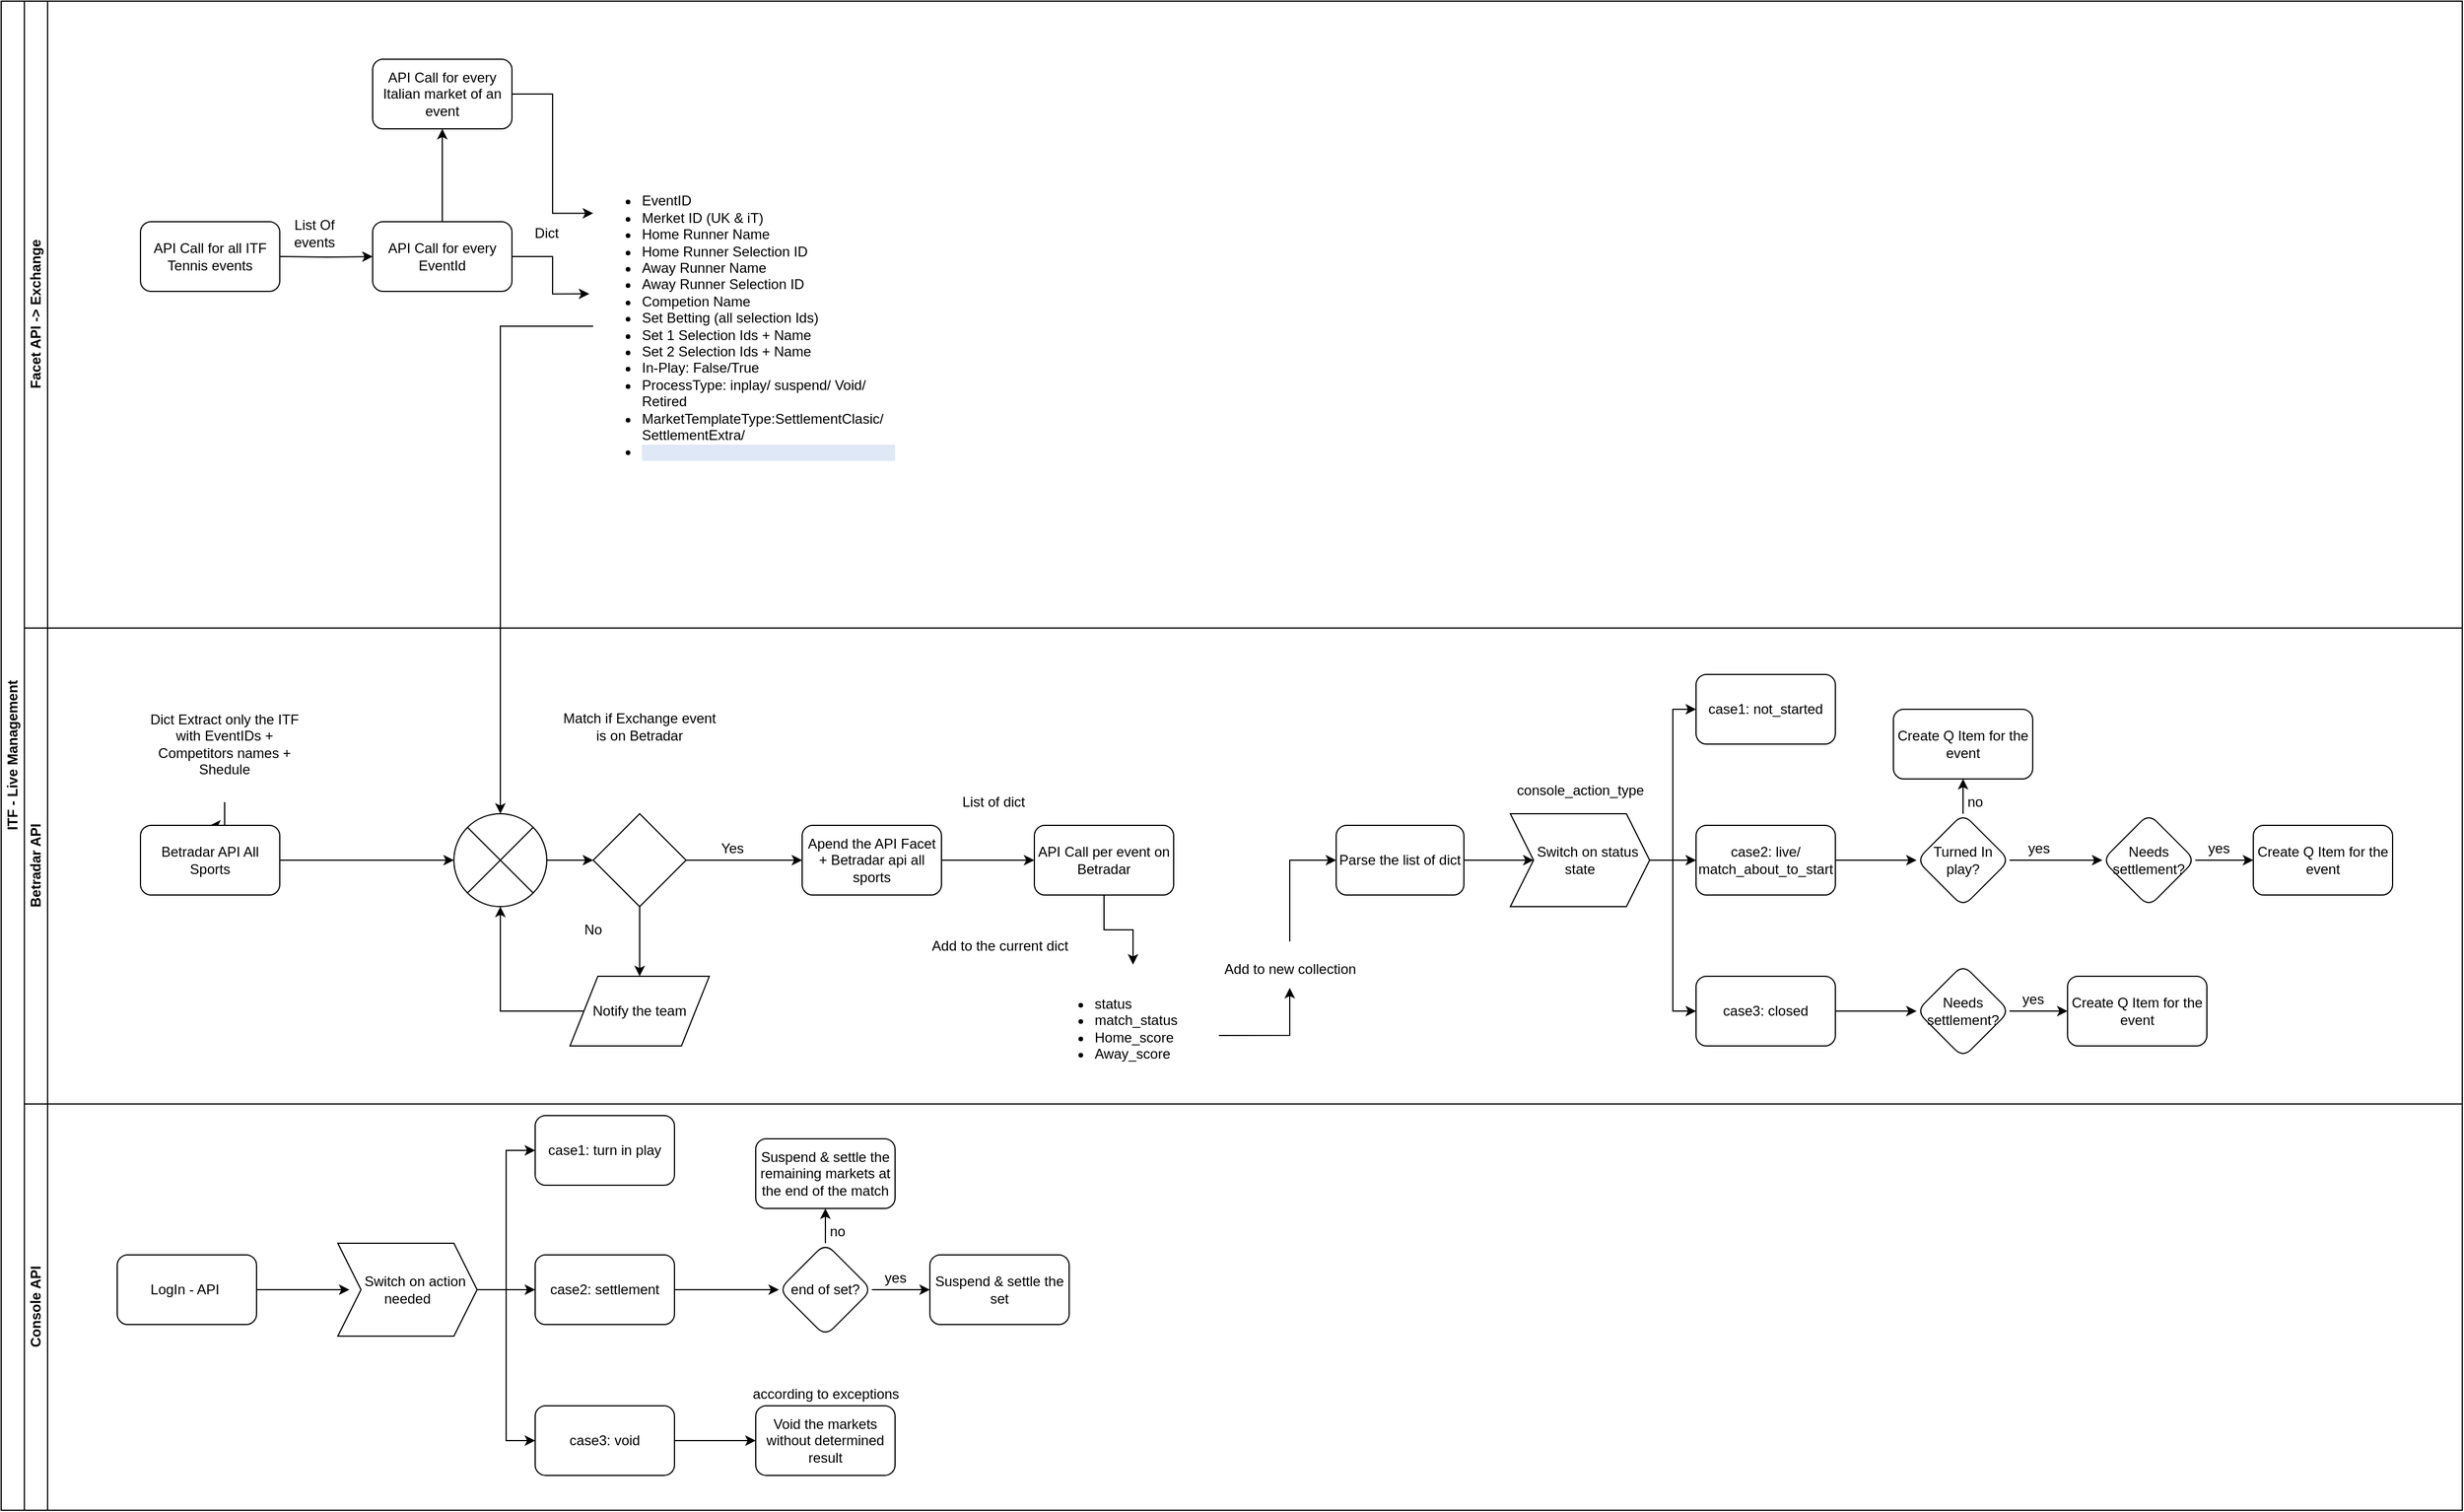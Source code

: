 <mxfile version="12.9.9" type="device" pages="3"><diagram id="W8F_-frgM8YNP_9D8ngP" name="Process Diagram"><mxGraphModel dx="1185" dy="685" grid="1" gridSize="10" guides="1" tooltips="1" connect="1" arrows="1" fold="1" page="1" pageScale="1" pageWidth="850" pageHeight="1100" math="0" shadow="0"><root><mxCell id="0"/><mxCell id="1" parent="0"/><mxCell id="uRQYLiWrwr6OAlmqWp_V-1" value="ITF - Live Management&lt;br&gt;" style="swimlane;html=1;childLayout=stackLayout;resizeParent=1;resizeParentMax=0;horizontal=0;startSize=20;horizontalStack=0;" parent="1" vertex="1"><mxGeometry x="10" y="40" width="2120" height="1300" as="geometry"/></mxCell><mxCell id="uRQYLiWrwr6OAlmqWp_V-2" value="Facet API -&amp;gt; Exchange" style="swimlane;html=1;startSize=20;horizontal=0;" parent="uRQYLiWrwr6OAlmqWp_V-1" vertex="1"><mxGeometry x="20" width="2100" height="540" as="geometry"/></mxCell><mxCell id="uRQYLiWrwr6OAlmqWp_V-8" value="" style="edgeStyle=orthogonalEdgeStyle;rounded=0;orthogonalLoop=1;jettySize=auto;html=1;" parent="uRQYLiWrwr6OAlmqWp_V-2" target="uRQYLiWrwr6OAlmqWp_V-7" edge="1"><mxGeometry relative="1" as="geometry"><mxPoint x="220" y="220" as="sourcePoint"/></mxGeometry></mxCell><mxCell id="uRQYLiWrwr6OAlmqWp_V-9" value="List Of events" style="text;html=1;strokeColor=none;fillColor=none;align=center;verticalAlign=middle;whiteSpace=wrap;rounded=0;" parent="uRQYLiWrwr6OAlmqWp_V-2" vertex="1"><mxGeometry x="230" y="190" width="40" height="20" as="geometry"/></mxCell><mxCell id="uRQYLiWrwr6OAlmqWp_V-12" value="Dict" style="text;html=1;strokeColor=none;fillColor=none;align=center;verticalAlign=middle;whiteSpace=wrap;rounded=0;" parent="uRQYLiWrwr6OAlmqWp_V-2" vertex="1"><mxGeometry x="430" y="190" width="40" height="20" as="geometry"/></mxCell><mxCell id="uRQYLiWrwr6OAlmqWp_V-11" style="edgeStyle=orthogonalEdgeStyle;rounded=0;orthogonalLoop=1;jettySize=auto;html=1;entryX=-0.013;entryY=0.413;entryDx=0;entryDy=0;entryPerimeter=0;" parent="uRQYLiWrwr6OAlmqWp_V-2" source="uRQYLiWrwr6OAlmqWp_V-7" target="uRQYLiWrwr6OAlmqWp_V-10" edge="1"><mxGeometry relative="1" as="geometry"/></mxCell><mxCell id="uRQYLiWrwr6OAlmqWp_V-7" value="API Call for every EventId" style="rounded=1;whiteSpace=wrap;html=1;" parent="uRQYLiWrwr6OAlmqWp_V-2" vertex="1"><mxGeometry x="300" y="190" width="120" height="60" as="geometry"/></mxCell><mxCell id="uRQYLiWrwr6OAlmqWp_V-6" value="API Call for all ITF Tennis events" style="rounded=1;whiteSpace=wrap;html=1;" parent="uRQYLiWrwr6OAlmqWp_V-2" vertex="1"><mxGeometry x="100" y="190" width="120" height="60" as="geometry"/></mxCell><mxCell id="uRQYLiWrwr6OAlmqWp_V-10" value="&lt;ul&gt;&lt;li&gt;EventID&lt;/li&gt;&lt;li&gt;Merket ID (UK &amp;amp; iT)&lt;/li&gt;&lt;li&gt;Home Runner Name&lt;/li&gt;&lt;li&gt;Home Runner Selection ID&lt;/li&gt;&lt;li&gt;Away Runner Name&lt;/li&gt;&lt;li&gt;Away Runner Selection ID&lt;/li&gt;&lt;li&gt;Competion Name&lt;/li&gt;&lt;li&gt;Set Betting (all selection Ids)&lt;/li&gt;&lt;li&gt;Set 1 Selection Ids + Name&lt;/li&gt;&lt;li&gt;Set 2 Selection Ids + Name&lt;/li&gt;&lt;li&gt;In-Play: False/True&lt;/li&gt;&lt;li&gt;ProcessType: inplay/ suspend/ Void/ Retired&lt;/li&gt;&lt;li&gt;MarketTemplateType:SettlementClasic/ SettlementExtra/&lt;/li&gt;&lt;li&gt;&lt;pre style=&quot;margin-top: 0px ; margin-bottom: 0px ; padding: 0px ; font-size: 11px ; background-color: rgb(223 , 232 , 246)&quot;&gt;&lt;br&gt;&lt;/pre&gt;&lt;/li&gt;&lt;/ul&gt;" style="text;strokeColor=none;fillColor=none;html=1;whiteSpace=wrap;verticalAlign=middle;overflow=hidden;" parent="uRQYLiWrwr6OAlmqWp_V-2" vertex="1"><mxGeometry x="490" y="120" width="260" height="320" as="geometry"/></mxCell><mxCell id="uRQYLiWrwr6OAlmqWp_V-3" value="Betradar API&lt;br&gt;" style="swimlane;html=1;startSize=20;horizontal=0;" parent="uRQYLiWrwr6OAlmqWp_V-1" vertex="1"><mxGeometry x="20" y="540" width="2100" height="410" as="geometry"/></mxCell><mxCell id="HQqDk6Uc3XIscRZ15npU-4" value="" style="edgeStyle=orthogonalEdgeStyle;rounded=0;orthogonalLoop=1;jettySize=auto;html=1;" parent="uRQYLiWrwr6OAlmqWp_V-3" source="q1U-wfVJdr9dSMWM9hm1-3" target="q1U-wfVJdr9dSMWM9hm1-1" edge="1"><mxGeometry relative="1" as="geometry"/></mxCell><mxCell id="q1U-wfVJdr9dSMWM9hm1-6" value="Match if Exchange event is on Betradar" style="text;html=1;strokeColor=none;fillColor=none;align=center;verticalAlign=middle;whiteSpace=wrap;rounded=0;" parent="uRQYLiWrwr6OAlmqWp_V-3" vertex="1"><mxGeometry x="460" y="20" width="140" height="130" as="geometry"/></mxCell><mxCell id="q1U-wfVJdr9dSMWM9hm1-3" value="Dict Extract only the ITF with EventIDs + Competitors names + Shedule" style="text;html=1;strokeColor=none;fillColor=none;align=center;verticalAlign=middle;whiteSpace=wrap;rounded=0;" parent="uRQYLiWrwr6OAlmqWp_V-3" vertex="1"><mxGeometry x="100" y="50" width="145" height="100" as="geometry"/></mxCell><mxCell id="iCScu1RkgJ9J4c-qv5mw-1" value="console_action_type" style="text;html=1;align=center;verticalAlign=middle;resizable=0;points=[];autosize=1;" vertex="1" parent="uRQYLiWrwr6OAlmqWp_V-3"><mxGeometry x="1280" y="130" width="120" height="20" as="geometry"/></mxCell><mxCell id="HQqDk6Uc3XIscRZ15npU-8" value="List of dict" style="text;html=1;strokeColor=none;fillColor=none;align=center;verticalAlign=middle;whiteSpace=wrap;rounded=0;" parent="uRQYLiWrwr6OAlmqWp_V-3" vertex="1"><mxGeometry x="790" y="140" width="90" height="20" as="geometry"/></mxCell><mxCell id="q1U-wfVJdr9dSMWM9hm1-1" value="Betradar API All Sports" style="rounded=1;whiteSpace=wrap;html=1;" parent="uRQYLiWrwr6OAlmqWp_V-3" vertex="1"><mxGeometry x="100" y="170" width="120" height="60" as="geometry"/></mxCell><mxCell id="q1U-wfVJdr9dSMWM9hm1-8" style="edgeStyle=orthogonalEdgeStyle;rounded=0;orthogonalLoop=1;jettySize=auto;html=1;" parent="uRQYLiWrwr6OAlmqWp_V-3" source="q1U-wfVJdr9dSMWM9hm1-4" target="q1U-wfVJdr9dSMWM9hm1-7" edge="1"><mxGeometry relative="1" as="geometry"/></mxCell><mxCell id="q1U-wfVJdr9dSMWM9hm1-4" value="" style="shape=sumEllipse;perimeter=ellipsePerimeter;whiteSpace=wrap;html=1;backgroundOutline=1;" parent="uRQYLiWrwr6OAlmqWp_V-3" vertex="1"><mxGeometry x="370" y="160" width="80" height="80" as="geometry"/></mxCell><mxCell id="q1U-wfVJdr9dSMWM9hm1-7" value="" style="rhombus;whiteSpace=wrap;html=1;" parent="uRQYLiWrwr6OAlmqWp_V-3" vertex="1"><mxGeometry x="490" y="160" width="80" height="80" as="geometry"/></mxCell><mxCell id="q1U-wfVJdr9dSMWM9hm1-11" value="No" style="text;html=1;strokeColor=none;fillColor=none;align=center;verticalAlign=middle;whiteSpace=wrap;rounded=0;" parent="uRQYLiWrwr6OAlmqWp_V-3" vertex="1"><mxGeometry x="470" y="250" width="40" height="20" as="geometry"/></mxCell><mxCell id="q1U-wfVJdr9dSMWM9hm1-12" value="Yes" style="text;html=1;strokeColor=none;fillColor=none;align=center;verticalAlign=middle;whiteSpace=wrap;rounded=0;" parent="uRQYLiWrwr6OAlmqWp_V-3" vertex="1"><mxGeometry x="590" y="180" width="40" height="20" as="geometry"/></mxCell><mxCell id="HQqDk6Uc3XIscRZ15npU-2" style="edgeStyle=orthogonalEdgeStyle;rounded=0;orthogonalLoop=1;jettySize=auto;html=1;entryX=0.5;entryY=1;entryDx=0;entryDy=0;" parent="uRQYLiWrwr6OAlmqWp_V-3" source="HQqDk6Uc3XIscRZ15npU-1" target="q1U-wfVJdr9dSMWM9hm1-4" edge="1"><mxGeometry relative="1" as="geometry"/></mxCell><mxCell id="HQqDk6Uc3XIscRZ15npU-15" style="edgeStyle=orthogonalEdgeStyle;rounded=0;orthogonalLoop=1;jettySize=auto;html=1;entryX=0;entryY=0.5;entryDx=0;entryDy=0;" parent="uRQYLiWrwr6OAlmqWp_V-3" source="HQqDk6Uc3XIscRZ15npU-12" target="HQqDk6Uc3XIscRZ15npU-14" edge="1"><mxGeometry relative="1" as="geometry"/></mxCell><mxCell id="HQqDk6Uc3XIscRZ15npU-12" value="&lt;font style=&quot;font-weight: normal ; font-size: 12px&quot;&gt;Add to new collection&lt;/font&gt;" style="text;strokeColor=none;fillColor=none;html=1;fontSize=24;fontStyle=1;verticalAlign=middle;align=center;" parent="uRQYLiWrwr6OAlmqWp_V-3" vertex="1"><mxGeometry x="1010" y="270" width="160" height="40" as="geometry"/></mxCell><mxCell id="HQqDk6Uc3XIscRZ15npU-13" style="edgeStyle=orthogonalEdgeStyle;rounded=0;orthogonalLoop=1;jettySize=auto;html=1;entryX=0.5;entryY=1;entryDx=0;entryDy=0;exitX=0.993;exitY=0.554;exitDx=0;exitDy=0;exitPerimeter=0;" parent="uRQYLiWrwr6OAlmqWp_V-3" source="HQqDk6Uc3XIscRZ15npU-9" target="HQqDk6Uc3XIscRZ15npU-12" edge="1"><mxGeometry relative="1" as="geometry"/></mxCell><mxCell id="HQqDk6Uc3XIscRZ15npU-9" value="&lt;ul&gt;&lt;li&gt;status&lt;/li&gt;&lt;li&gt;match_status&lt;/li&gt;&lt;li&gt;Home_score&lt;/li&gt;&lt;li&gt;Away_score&lt;/li&gt;&lt;/ul&gt;" style="text;strokeColor=none;fillColor=none;html=1;whiteSpace=wrap;verticalAlign=middle;overflow=hidden;" parent="uRQYLiWrwr6OAlmqWp_V-3" vertex="1"><mxGeometry x="880" y="290" width="150" height="110" as="geometry"/></mxCell><mxCell id="HQqDk6Uc3XIscRZ15npU-1" value="Notify the team" style="shape=parallelogram;perimeter=parallelogramPerimeter;whiteSpace=wrap;html=1;" parent="uRQYLiWrwr6OAlmqWp_V-3" vertex="1"><mxGeometry x="470" y="300" width="120" height="60" as="geometry"/></mxCell><mxCell id="HQqDk6Uc3XIscRZ15npU-6" value="" style="edgeStyle=orthogonalEdgeStyle;rounded=0;orthogonalLoop=1;jettySize=auto;html=1;" parent="uRQYLiWrwr6OAlmqWp_V-3" source="HQqDk6Uc3XIscRZ15npU-3" target="HQqDk6Uc3XIscRZ15npU-5" edge="1"><mxGeometry relative="1" as="geometry"/></mxCell><mxCell id="HQqDk6Uc3XIscRZ15npU-3" value="Apend the API Facet + Betradar api all sports" style="rounded=1;whiteSpace=wrap;html=1;" parent="uRQYLiWrwr6OAlmqWp_V-3" vertex="1"><mxGeometry x="670" y="170" width="120" height="60" as="geometry"/></mxCell><mxCell id="HQqDk6Uc3XIscRZ15npU-10" style="edgeStyle=orthogonalEdgeStyle;rounded=0;orthogonalLoop=1;jettySize=auto;html=1;entryX=0.5;entryY=0;entryDx=0;entryDy=0;" parent="uRQYLiWrwr6OAlmqWp_V-3" source="HQqDk6Uc3XIscRZ15npU-5" target="HQqDk6Uc3XIscRZ15npU-9" edge="1"><mxGeometry relative="1" as="geometry"/></mxCell><mxCell id="HQqDk6Uc3XIscRZ15npU-5" value="API Call per event on Betradar" style="rounded=1;whiteSpace=wrap;html=1;" parent="uRQYLiWrwr6OAlmqWp_V-3" vertex="1"><mxGeometry x="870" y="170" width="120" height="60" as="geometry"/></mxCell><mxCell id="HQqDk6Uc3XIscRZ15npU-11" value="&lt;font style=&quot;font-weight: normal ; font-size: 12px&quot;&gt;Add to the current dict&lt;/font&gt;" style="text;strokeColor=none;fillColor=none;html=1;fontSize=24;fontStyle=1;verticalAlign=middle;align=center;" parent="uRQYLiWrwr6OAlmqWp_V-3" vertex="1"><mxGeometry x="760" y="250" width="160" height="40" as="geometry"/></mxCell><mxCell id="cbg-ZGfVXV0LbN_y-T6V-2" style="edgeStyle=orthogonalEdgeStyle;rounded=0;orthogonalLoop=1;jettySize=auto;html=1;entryX=0;entryY=0.5;entryDx=0;entryDy=0;" parent="uRQYLiWrwr6OAlmqWp_V-3" source="HQqDk6Uc3XIscRZ15npU-14" target="cbg-ZGfVXV0LbN_y-T6V-1" edge="1"><mxGeometry relative="1" as="geometry"/></mxCell><mxCell id="HQqDk6Uc3XIscRZ15npU-14" value="Parse the list of dict" style="rounded=1;whiteSpace=wrap;html=1;" parent="uRQYLiWrwr6OAlmqWp_V-3" vertex="1"><mxGeometry x="1130" y="170" width="110" height="60" as="geometry"/></mxCell><mxCell id="cbg-ZGfVXV0LbN_y-T6V-14" style="edgeStyle=orthogonalEdgeStyle;rounded=0;orthogonalLoop=1;jettySize=auto;html=1;entryX=0;entryY=0.5;entryDx=0;entryDy=0;" parent="uRQYLiWrwr6OAlmqWp_V-3" source="cbg-ZGfVXV0LbN_y-T6V-1" target="cbg-ZGfVXV0LbN_y-T6V-11" edge="1"><mxGeometry relative="1" as="geometry"/></mxCell><mxCell id="cbg-ZGfVXV0LbN_y-T6V-16" style="edgeStyle=orthogonalEdgeStyle;rounded=0;orthogonalLoop=1;jettySize=auto;html=1;" parent="uRQYLiWrwr6OAlmqWp_V-3" source="cbg-ZGfVXV0LbN_y-T6V-1" target="cbg-ZGfVXV0LbN_y-T6V-12" edge="1"><mxGeometry relative="1" as="geometry"/></mxCell><mxCell id="cbg-ZGfVXV0LbN_y-T6V-18" style="edgeStyle=orthogonalEdgeStyle;rounded=0;orthogonalLoop=1;jettySize=auto;html=1;entryX=0;entryY=0.5;entryDx=0;entryDy=0;" parent="uRQYLiWrwr6OAlmqWp_V-3" source="cbg-ZGfVXV0LbN_y-T6V-1" target="cbg-ZGfVXV0LbN_y-T6V-13" edge="1"><mxGeometry relative="1" as="geometry"/></mxCell><mxCell id="cbg-ZGfVXV0LbN_y-T6V-1" value="&amp;nbsp; &amp;nbsp; Switch on status&lt;br&gt;state" style="shape=step;perimeter=stepPerimeter;whiteSpace=wrap;html=1;fixedSize=1;" parent="uRQYLiWrwr6OAlmqWp_V-3" vertex="1"><mxGeometry x="1280" y="160" width="120" height="80" as="geometry"/></mxCell><mxCell id="cbg-ZGfVXV0LbN_y-T6V-11" value="case1: not_started" style="rounded=1;whiteSpace=wrap;html=1;" parent="uRQYLiWrwr6OAlmqWp_V-3" vertex="1"><mxGeometry x="1440" y="40" width="120" height="60" as="geometry"/></mxCell><mxCell id="cbg-ZGfVXV0LbN_y-T6V-12" value="&lt;span&gt;case2: live/&lt;br&gt;match_about_to_start&lt;/span&gt;" style="rounded=1;whiteSpace=wrap;html=1;" parent="uRQYLiWrwr6OAlmqWp_V-3" vertex="1"><mxGeometry x="1440" y="170" width="120" height="60" as="geometry"/></mxCell><mxCell id="cbg-ZGfVXV0LbN_y-T6V-47" style="edgeStyle=orthogonalEdgeStyle;rounded=0;orthogonalLoop=1;jettySize=auto;html=1;entryX=0;entryY=0.5;entryDx=0;entryDy=0;" parent="uRQYLiWrwr6OAlmqWp_V-3" source="cbg-ZGfVXV0LbN_y-T6V-13" target="cbg-ZGfVXV0LbN_y-T6V-45" edge="1"><mxGeometry relative="1" as="geometry"/></mxCell><mxCell id="cbg-ZGfVXV0LbN_y-T6V-13" value="&lt;span&gt;case3: closed&lt;/span&gt;" style="rounded=1;whiteSpace=wrap;html=1;" parent="uRQYLiWrwr6OAlmqWp_V-3" vertex="1"><mxGeometry x="1440" y="300" width="120" height="60" as="geometry"/></mxCell><mxCell id="cbg-ZGfVXV0LbN_y-T6V-21" value="Turned In&lt;br&gt;play?" style="rhombus;whiteSpace=wrap;html=1;rounded=1;" parent="uRQYLiWrwr6OAlmqWp_V-3" vertex="1"><mxGeometry x="1630" y="160" width="80" height="80" as="geometry"/></mxCell><mxCell id="cbg-ZGfVXV0LbN_y-T6V-22" value="" style="edgeStyle=orthogonalEdgeStyle;rounded=0;orthogonalLoop=1;jettySize=auto;html=1;" parent="uRQYLiWrwr6OAlmqWp_V-3" source="cbg-ZGfVXV0LbN_y-T6V-12" target="cbg-ZGfVXV0LbN_y-T6V-21" edge="1"><mxGeometry relative="1" as="geometry"/></mxCell><mxCell id="cbg-ZGfVXV0LbN_y-T6V-23" value="Create Q Item for the event" style="rounded=1;whiteSpace=wrap;html=1;" parent="uRQYLiWrwr6OAlmqWp_V-3" vertex="1"><mxGeometry x="1610" y="70" width="120" height="60" as="geometry"/></mxCell><mxCell id="cbg-ZGfVXV0LbN_y-T6V-24" value="" style="edgeStyle=orthogonalEdgeStyle;rounded=0;orthogonalLoop=1;jettySize=auto;html=1;" parent="uRQYLiWrwr6OAlmqWp_V-3" source="cbg-ZGfVXV0LbN_y-T6V-21" target="cbg-ZGfVXV0LbN_y-T6V-23" edge="1"><mxGeometry relative="1" as="geometry"/></mxCell><mxCell id="cbg-ZGfVXV0LbN_y-T6V-28" value="yes" style="text;html=1;align=center;verticalAlign=middle;resizable=0;points=[];autosize=1;strokeColor=none;" parent="uRQYLiWrwr6OAlmqWp_V-3" vertex="1"><mxGeometry x="1720" y="180" width="30" height="20" as="geometry"/></mxCell><mxCell id="cbg-ZGfVXV0LbN_y-T6V-34" value="Create Q Item for the event" style="rounded=1;whiteSpace=wrap;html=1;" parent="uRQYLiWrwr6OAlmqWp_V-3" vertex="1"><mxGeometry x="1920" y="170" width="120" height="60" as="geometry"/></mxCell><mxCell id="cbg-ZGfVXV0LbN_y-T6V-41" value="Create Q Item for the event" style="rounded=1;whiteSpace=wrap;html=1;" parent="uRQYLiWrwr6OAlmqWp_V-3" vertex="1"><mxGeometry x="1760" y="300" width="120" height="60" as="geometry"/></mxCell><mxCell id="cbg-ZGfVXV0LbN_y-T6V-43" style="edgeStyle=orthogonalEdgeStyle;rounded=0;orthogonalLoop=1;jettySize=auto;html=1;" parent="uRQYLiWrwr6OAlmqWp_V-3" source="cbg-ZGfVXV0LbN_y-T6V-45" target="cbg-ZGfVXV0LbN_y-T6V-41" edge="1"><mxGeometry relative="1" as="geometry"/></mxCell><mxCell id="cbg-ZGfVXV0LbN_y-T6V-45" value="Needs settlement?&lt;br&gt;" style="rhombus;whiteSpace=wrap;html=1;rounded=1;" parent="uRQYLiWrwr6OAlmqWp_V-3" vertex="1"><mxGeometry x="1630" y="290" width="80" height="80" as="geometry"/></mxCell><mxCell id="cbg-ZGfVXV0LbN_y-T6V-46" value="yes" style="text;html=1;align=center;verticalAlign=middle;resizable=0;points=[];autosize=1;strokeColor=none;" parent="uRQYLiWrwr6OAlmqWp_V-3" vertex="1"><mxGeometry x="1715" y="310" width="30" height="20" as="geometry"/></mxCell><mxCell id="q1U-wfVJdr9dSMWM9hm1-5" style="edgeStyle=orthogonalEdgeStyle;rounded=0;orthogonalLoop=1;jettySize=auto;html=1;entryX=0.5;entryY=0;entryDx=0;entryDy=0;" parent="uRQYLiWrwr6OAlmqWp_V-1" source="uRQYLiWrwr6OAlmqWp_V-10" target="q1U-wfVJdr9dSMWM9hm1-4" edge="1"><mxGeometry relative="1" as="geometry"/></mxCell><mxCell id="uRQYLiWrwr6OAlmqWp_V-4" value="Console API" style="swimlane;html=1;startSize=20;horizontal=0;" parent="uRQYLiWrwr6OAlmqWp_V-1" vertex="1"><mxGeometry x="20" y="950" width="2100" height="350" as="geometry"/></mxCell><mxCell id="uRQYLiWrwr6OAlmqWp_V-5" value="LogIn - API&amp;nbsp;" style="rounded=1;whiteSpace=wrap;html=1;" parent="uRQYLiWrwr6OAlmqWp_V-4" vertex="1"><mxGeometry x="80" y="130" width="120" height="60" as="geometry"/></mxCell><mxCell id="cbg-ZGfVXV0LbN_y-T6V-55" value="case1: turn in play" style="rounded=1;whiteSpace=wrap;html=1;" parent="uRQYLiWrwr6OAlmqWp_V-4" vertex="1"><mxGeometry x="440" y="10" width="120" height="60" as="geometry"/></mxCell><mxCell id="cbg-ZGfVXV0LbN_y-T6V-51" style="edgeStyle=orthogonalEdgeStyle;rounded=0;orthogonalLoop=1;jettySize=auto;html=1;entryX=0;entryY=0.5;entryDx=0;entryDy=0;" parent="uRQYLiWrwr6OAlmqWp_V-4" source="cbg-ZGfVXV0LbN_y-T6V-54" target="cbg-ZGfVXV0LbN_y-T6V-55" edge="1"><mxGeometry relative="1" as="geometry"/></mxCell><mxCell id="cbg-ZGfVXV0LbN_y-T6V-101" style="edgeStyle=orthogonalEdgeStyle;rounded=0;orthogonalLoop=1;jettySize=auto;html=1;" parent="uRQYLiWrwr6OAlmqWp_V-4" source="cbg-ZGfVXV0LbN_y-T6V-56" target="cbg-ZGfVXV0LbN_y-T6V-71" edge="1"><mxGeometry relative="1" as="geometry"/></mxCell><mxCell id="cbg-ZGfVXV0LbN_y-T6V-56" value="&lt;span&gt;case2: settlement&lt;/span&gt;" style="rounded=1;whiteSpace=wrap;html=1;" parent="uRQYLiWrwr6OAlmqWp_V-4" vertex="1"><mxGeometry x="440" y="130" width="120" height="60" as="geometry"/></mxCell><mxCell id="cbg-ZGfVXV0LbN_y-T6V-52" style="edgeStyle=orthogonalEdgeStyle;rounded=0;orthogonalLoop=1;jettySize=auto;html=1;" parent="uRQYLiWrwr6OAlmqWp_V-4" source="cbg-ZGfVXV0LbN_y-T6V-54" target="cbg-ZGfVXV0LbN_y-T6V-56" edge="1"><mxGeometry relative="1" as="geometry"/></mxCell><mxCell id="cbg-ZGfVXV0LbN_y-T6V-54" value="&amp;nbsp; &amp;nbsp; Switch on action needed" style="shape=step;perimeter=stepPerimeter;whiteSpace=wrap;html=1;fixedSize=1;" parent="uRQYLiWrwr6OAlmqWp_V-4" vertex="1"><mxGeometry x="270" y="120" width="120" height="80" as="geometry"/></mxCell><mxCell id="cbg-ZGfVXV0LbN_y-T6V-58" value="&lt;span&gt;case3: void&lt;/span&gt;" style="rounded=1;whiteSpace=wrap;html=1;" parent="uRQYLiWrwr6OAlmqWp_V-4" vertex="1"><mxGeometry x="440" y="260" width="120" height="60" as="geometry"/></mxCell><mxCell id="cbg-ZGfVXV0LbN_y-T6V-53" style="edgeStyle=orthogonalEdgeStyle;rounded=0;orthogonalLoop=1;jettySize=auto;html=1;entryX=0;entryY=0.5;entryDx=0;entryDy=0;" parent="uRQYLiWrwr6OAlmqWp_V-4" source="cbg-ZGfVXV0LbN_y-T6V-54" target="cbg-ZGfVXV0LbN_y-T6V-58" edge="1"><mxGeometry relative="1" as="geometry"/></mxCell><mxCell id="cbg-ZGfVXV0LbN_y-T6V-62" value="" style="edgeStyle=orthogonalEdgeStyle;rounded=0;orthogonalLoop=1;jettySize=auto;html=1;" parent="uRQYLiWrwr6OAlmqWp_V-4" edge="1"><mxGeometry relative="1" as="geometry"><mxPoint x="670" y="120" as="sourcePoint"/></mxGeometry></mxCell><mxCell id="cbg-ZGfVXV0LbN_y-T6V-64" value="Suspend &amp;amp; settle the set" style="rounded=1;whiteSpace=wrap;html=1;" parent="uRQYLiWrwr6OAlmqWp_V-4" vertex="1"><mxGeometry x="780" y="130" width="120" height="60" as="geometry"/></mxCell><mxCell id="cbg-ZGfVXV0LbN_y-T6V-65" value="Void the markets without determined result" style="rounded=1;whiteSpace=wrap;html=1;" parent="uRQYLiWrwr6OAlmqWp_V-4" vertex="1"><mxGeometry x="630" y="260" width="120" height="60" as="geometry"/></mxCell><mxCell id="cbg-ZGfVXV0LbN_y-T6V-57" style="edgeStyle=orthogonalEdgeStyle;rounded=0;orthogonalLoop=1;jettySize=auto;html=1;entryX=0;entryY=0.5;entryDx=0;entryDy=0;" parent="uRQYLiWrwr6OAlmqWp_V-4" source="cbg-ZGfVXV0LbN_y-T6V-58" edge="1"><mxGeometry relative="1" as="geometry"><mxPoint x="630" y="290" as="targetPoint"/></mxGeometry></mxCell><mxCell id="cbg-ZGfVXV0LbN_y-T6V-70" style="edgeStyle=orthogonalEdgeStyle;rounded=0;orthogonalLoop=1;jettySize=auto;html=1;" parent="uRQYLiWrwr6OAlmqWp_V-4" source="cbg-ZGfVXV0LbN_y-T6V-71" target="cbg-ZGfVXV0LbN_y-T6V-64" edge="1"><mxGeometry relative="1" as="geometry"/></mxCell><mxCell id="cbg-ZGfVXV0LbN_y-T6V-71" value="end of set?" style="rhombus;whiteSpace=wrap;html=1;rounded=1;" parent="uRQYLiWrwr6OAlmqWp_V-4" vertex="1"><mxGeometry x="650" y="120" width="80" height="80" as="geometry"/></mxCell><mxCell id="cbg-ZGfVXV0LbN_y-T6V-73" value="yes" style="text;html=1;align=center;verticalAlign=middle;resizable=0;points=[];autosize=1;strokeColor=none;" parent="uRQYLiWrwr6OAlmqWp_V-4" vertex="1"><mxGeometry x="735" y="140" width="30" height="20" as="geometry"/></mxCell><mxCell id="cbg-ZGfVXV0LbN_y-T6V-102" value="Suspend &amp;amp; settle the remaining markets at the end of the match" style="rounded=1;whiteSpace=wrap;html=1;" parent="uRQYLiWrwr6OAlmqWp_V-4" vertex="1"><mxGeometry x="630" y="30" width="120" height="60" as="geometry"/></mxCell><mxCell id="cbg-ZGfVXV0LbN_y-T6V-103" value="" style="edgeStyle=orthogonalEdgeStyle;rounded=0;orthogonalLoop=1;jettySize=auto;html=1;" parent="uRQYLiWrwr6OAlmqWp_V-4" source="cbg-ZGfVXV0LbN_y-T6V-71" target="cbg-ZGfVXV0LbN_y-T6V-102" edge="1"><mxGeometry relative="1" as="geometry"/></mxCell><mxCell id="cbg-ZGfVXV0LbN_y-T6V-105" value="according to exceptions" style="text;html=1;align=center;verticalAlign=middle;resizable=0;points=[];autosize=1;strokeColor=none;" parent="uRQYLiWrwr6OAlmqWp_V-4" vertex="1"><mxGeometry x="620" y="240" width="140" height="20" as="geometry"/></mxCell><mxCell id="q1U-wfVJdr9dSMWM9hm1-2" style="edgeStyle=orthogonalEdgeStyle;rounded=0;orthogonalLoop=1;jettySize=auto;html=1;" parent="1" source="q1U-wfVJdr9dSMWM9hm1-1" edge="1"><mxGeometry relative="1" as="geometry"><mxPoint x="400" y="780" as="targetPoint"/></mxGeometry></mxCell><mxCell id="q1U-wfVJdr9dSMWM9hm1-9" style="edgeStyle=orthogonalEdgeStyle;rounded=0;orthogonalLoop=1;jettySize=auto;html=1;" parent="1" source="q1U-wfVJdr9dSMWM9hm1-7" edge="1"><mxGeometry relative="1" as="geometry"><mxPoint x="700" y="780" as="targetPoint"/></mxGeometry></mxCell><mxCell id="q1U-wfVJdr9dSMWM9hm1-10" style="edgeStyle=orthogonalEdgeStyle;rounded=0;orthogonalLoop=1;jettySize=auto;html=1;" parent="1" source="q1U-wfVJdr9dSMWM9hm1-7" edge="1"><mxGeometry relative="1" as="geometry"><mxPoint x="560" y="880" as="targetPoint"/></mxGeometry></mxCell><mxCell id="cbg-ZGfVXV0LbN_y-T6V-25" value="no" style="text;html=1;align=center;verticalAlign=middle;resizable=0;points=[];autosize=1;strokeColor=none;" parent="1" vertex="1"><mxGeometry x="1695" y="720" width="30" height="20" as="geometry"/></mxCell><mxCell id="cbg-ZGfVXV0LbN_y-T6V-37" style="edgeStyle=orthogonalEdgeStyle;rounded=0;orthogonalLoop=1;jettySize=auto;html=1;" parent="1" source="cbg-ZGfVXV0LbN_y-T6V-32" target="cbg-ZGfVXV0LbN_y-T6V-34" edge="1"><mxGeometry relative="1" as="geometry"/></mxCell><mxCell id="cbg-ZGfVXV0LbN_y-T6V-32" value="Needs settlement?&lt;br&gt;" style="rhombus;whiteSpace=wrap;html=1;rounded=1;" parent="1" vertex="1"><mxGeometry x="1820" y="740" width="80" height="80" as="geometry"/></mxCell><mxCell id="cbg-ZGfVXV0LbN_y-T6V-33" value="" style="edgeStyle=orthogonalEdgeStyle;rounded=0;orthogonalLoop=1;jettySize=auto;html=1;" parent="1" source="cbg-ZGfVXV0LbN_y-T6V-21" target="cbg-ZGfVXV0LbN_y-T6V-32" edge="1"><mxGeometry relative="1" as="geometry"/></mxCell><mxCell id="cbg-ZGfVXV0LbN_y-T6V-38" value="yes" style="text;html=1;align=center;verticalAlign=middle;resizable=0;points=[];autosize=1;strokeColor=none;" parent="1" vertex="1"><mxGeometry x="1905" y="760" width="30" height="20" as="geometry"/></mxCell><mxCell id="cbg-ZGfVXV0LbN_y-T6V-50" value="" style="edgeStyle=orthogonalEdgeStyle;rounded=0;orthogonalLoop=1;jettySize=auto;html=1;" parent="1" source="uRQYLiWrwr6OAlmqWp_V-5" edge="1"><mxGeometry relative="1" as="geometry"><mxPoint x="310" y="1150" as="targetPoint"/></mxGeometry></mxCell><mxCell id="cbg-ZGfVXV0LbN_y-T6V-104" value="no" style="text;html=1;align=center;verticalAlign=middle;resizable=0;points=[];autosize=1;strokeColor=none;" parent="1" vertex="1"><mxGeometry x="715" y="1090" width="30" height="20" as="geometry"/></mxCell><mxCell id="cbg-ZGfVXV0LbN_y-T6V-109" style="edgeStyle=orthogonalEdgeStyle;rounded=0;orthogonalLoop=1;jettySize=auto;html=1;entryX=0;entryY=0.196;entryDx=0;entryDy=0;entryPerimeter=0;" parent="1" source="cbg-ZGfVXV0LbN_y-T6V-107" target="uRQYLiWrwr6OAlmqWp_V-10" edge="1"><mxGeometry relative="1" as="geometry"/></mxCell><mxCell id="cbg-ZGfVXV0LbN_y-T6V-107" value="&lt;span&gt;API Call for every Italian market of an event&lt;/span&gt;" style="rounded=1;whiteSpace=wrap;html=1;" parent="1" vertex="1"><mxGeometry x="330" y="90" width="120" height="60" as="geometry"/></mxCell><mxCell id="cbg-ZGfVXV0LbN_y-T6V-108" value="" style="edgeStyle=orthogonalEdgeStyle;rounded=0;orthogonalLoop=1;jettySize=auto;html=1;" parent="1" source="uRQYLiWrwr6OAlmqWp_V-7" target="cbg-ZGfVXV0LbN_y-T6V-107" edge="1"><mxGeometry relative="1" as="geometry"/></mxCell></root></mxGraphModel></diagram><diagram id="1VXghXkNs85lCtKssXM1" name="Technical Solution"><mxGraphModel dx="1422" dy="822" grid="1" gridSize="10" guides="1" tooltips="1" connect="1" arrows="1" fold="1" page="1" pageScale="1" pageWidth="850" pageHeight="1100" math="0" shadow="0"><root><mxCell id="GOtS8gk9_V1JWz9zJDZK-0"/><mxCell id="GOtS8gk9_V1JWz9zJDZK-1" parent="GOtS8gk9_V1JWz9zJDZK-0"/><mxCell id="GOtS8gk9_V1JWz9zJDZK-48" value="Process type" style="shape=umlFrame;whiteSpace=wrap;html=1;" parent="GOtS8gk9_V1JWz9zJDZK-1" vertex="1"><mxGeometry x="820" y="390" width="260" height="430" as="geometry"/></mxCell><mxCell id="GOtS8gk9_V1JWz9zJDZK-8" value="&lt;span&gt;Dispatcher&lt;/span&gt;" style="shape=umlLifeline;perimeter=lifelinePerimeter;whiteSpace=wrap;html=1;container=1;collapsible=0;recursiveResize=0;outlineConnect=0;" parent="GOtS8gk9_V1JWz9zJDZK-1" vertex="1"><mxGeometry x="110" y="80" width="100" height="920" as="geometry"/></mxCell><mxCell id="GOtS8gk9_V1JWz9zJDZK-14" value="" style="html=1;points=[];perimeter=orthogonalPerimeter;" parent="GOtS8gk9_V1JWz9zJDZK-8" vertex="1"><mxGeometry x="45" y="40" width="10" height="530" as="geometry"/></mxCell><mxCell id="GOtS8gk9_V1JWz9zJDZK-9" value="&lt;span&gt;Orchestrator&lt;/span&gt;" style="shape=umlLifeline;perimeter=lifelinePerimeter;whiteSpace=wrap;html=1;container=1;collapsible=0;recursiveResize=0;outlineConnect=0;" parent="GOtS8gk9_V1JWz9zJDZK-1" vertex="1"><mxGeometry x="280" y="80" width="100" height="920" as="geometry"/></mxCell><mxCell id="GOtS8gk9_V1JWz9zJDZK-18" value="" style="html=1;points=[];perimeter=orthogonalPerimeter;" parent="GOtS8gk9_V1JWz9zJDZK-9" vertex="1"><mxGeometry x="45" y="50" width="10" height="20" as="geometry"/></mxCell><mxCell id="GOtS8gk9_V1JWz9zJDZK-37" value="" style="html=1;points=[];perimeter=orthogonalPerimeter;" parent="GOtS8gk9_V1JWz9zJDZK-9" vertex="1"><mxGeometry x="45" y="307.5" width="10" height="45" as="geometry"/></mxCell><mxCell id="GOtS8gk9_V1JWz9zJDZK-39" value="" style="html=1;points=[];perimeter=orthogonalPerimeter;" parent="GOtS8gk9_V1JWz9zJDZK-9" vertex="1"><mxGeometry x="45" y="380" width="10" height="30" as="geometry"/></mxCell><mxCell id="GOtS8gk9_V1JWz9zJDZK-10" value="&lt;span&gt;Facet API&lt;/span&gt;" style="shape=umlLifeline;perimeter=lifelinePerimeter;whiteSpace=wrap;html=1;container=1;collapsible=0;recursiveResize=0;outlineConnect=0;" parent="GOtS8gk9_V1JWz9zJDZK-1" vertex="1"><mxGeometry x="450" y="80" width="100" height="920" as="geometry"/></mxCell><mxCell id="GOtS8gk9_V1JWz9zJDZK-21" value="" style="html=1;points=[];perimeter=orthogonalPerimeter;" parent="GOtS8gk9_V1JWz9zJDZK-10" vertex="1"><mxGeometry x="45" y="70" width="10" height="40" as="geometry"/></mxCell><mxCell id="GOtS8gk9_V1JWz9zJDZK-26" value="" style="html=1;points=[];perimeter=orthogonalPerimeter;" parent="GOtS8gk9_V1JWz9zJDZK-10" vertex="1"><mxGeometry x="45" y="140" width="10" height="60" as="geometry"/></mxCell><mxCell id="GOtS8gk9_V1JWz9zJDZK-33" value="return" style="html=1;verticalAlign=bottom;endArrow=open;dashed=1;endSize=8;" parent="GOtS8gk9_V1JWz9zJDZK-10" target="GOtS8gk9_V1JWz9zJDZK-8" edge="1"><mxGeometry relative="1" as="geometry"><mxPoint x="40" y="190" as="sourcePoint"/><mxPoint x="40" y="190" as="targetPoint"/></mxGeometry></mxCell><mxCell id="GOtS8gk9_V1JWz9zJDZK-11" value="&lt;span&gt;Betradar API&lt;/span&gt;" style="shape=umlLifeline;perimeter=lifelinePerimeter;whiteSpace=wrap;html=1;container=1;collapsible=0;recursiveResize=0;outlineConnect=0;" parent="GOtS8gk9_V1JWz9zJDZK-1" vertex="1"><mxGeometry x="630" y="80" width="100" height="920" as="geometry"/></mxCell><mxCell id="GOtS8gk9_V1JWz9zJDZK-34" value="" style="html=1;points=[];perimeter=orthogonalPerimeter;" parent="GOtS8gk9_V1JWz9zJDZK-11" vertex="1"><mxGeometry x="40" y="210" width="10" height="60" as="geometry"/></mxCell><mxCell id="GOtS8gk9_V1JWz9zJDZK-12" value="&lt;span&gt;Performer&lt;/span&gt;" style="shape=umlLifeline;perimeter=lifelinePerimeter;whiteSpace=wrap;html=1;container=1;collapsible=0;recursiveResize=0;outlineConnect=0;" parent="GOtS8gk9_V1JWz9zJDZK-1" vertex="1"><mxGeometry x="800" y="80" width="100" height="920" as="geometry"/></mxCell><mxCell id="GOtS8gk9_V1JWz9zJDZK-42" value="" style="html=1;points=[];perimeter=orthogonalPerimeter;" parent="GOtS8gk9_V1JWz9zJDZK-12" vertex="1"><mxGeometry x="45" y="350" width="10" height="470" as="geometry"/></mxCell><mxCell id="GOtS8gk9_V1JWz9zJDZK-13" value="&lt;span&gt;Console API&lt;/span&gt;" style="shape=umlLifeline;perimeter=lifelinePerimeter;whiteSpace=wrap;html=1;container=1;collapsible=0;recursiveResize=0;outlineConnect=0;" parent="GOtS8gk9_V1JWz9zJDZK-1" vertex="1"><mxGeometry x="970" y="80" width="100" height="920" as="geometry"/></mxCell><mxCell id="GOtS8gk9_V1JWz9zJDZK-59" value="" style="html=1;points=[];perimeter=orthogonalPerimeter;" parent="GOtS8gk9_V1JWz9zJDZK-13" vertex="1"><mxGeometry x="45" y="670" width="10" height="30" as="geometry"/></mxCell><mxCell id="GOtS8gk9_V1JWz9zJDZK-19" style="edgeStyle=orthogonalEdgeStyle;rounded=0;orthogonalLoop=1;jettySize=auto;html=1;entryX=1;entryY=0.039;entryDx=0;entryDy=0;entryPerimeter=0;" parent="GOtS8gk9_V1JWz9zJDZK-1" source="GOtS8gk9_V1JWz9zJDZK-18" target="GOtS8gk9_V1JWz9zJDZK-14" edge="1"><mxGeometry relative="1" as="geometry"/></mxCell><mxCell id="GOtS8gk9_V1JWz9zJDZK-20" value="Start" style="text;html=1;align=center;verticalAlign=middle;resizable=0;points=[];" parent="GOtS8gk9_V1JWz9zJDZK-19" vertex="1" connectable="0"><mxGeometry x="0.143" y="-1" relative="1" as="geometry"><mxPoint x="15.9" y="-10.09" as="offset"/></mxGeometry></mxCell><mxCell id="GOtS8gk9_V1JWz9zJDZK-22" style="edgeStyle=orthogonalEdgeStyle;rounded=0;orthogonalLoop=1;jettySize=auto;html=1;entryX=0;entryY=0.15;entryDx=0;entryDy=0;entryPerimeter=0;exitX=0.9;exitY=0.069;exitDx=0;exitDy=0;exitPerimeter=0;" parent="GOtS8gk9_V1JWz9zJDZK-1" source="GOtS8gk9_V1JWz9zJDZK-14" target="GOtS8gk9_V1JWz9zJDZK-21" edge="1"><mxGeometry relative="1" as="geometry"/></mxCell><mxCell id="GOtS8gk9_V1JWz9zJDZK-23" value="Get event ids" style="text;html=1;align=center;verticalAlign=middle;resizable=0;points=[];" parent="GOtS8gk9_V1JWz9zJDZK-22" vertex="1" connectable="0"><mxGeometry x="0.008" y="-55" relative="1" as="geometry"><mxPoint x="-40.3" y="-55" as="offset"/></mxGeometry></mxCell><mxCell id="GOtS8gk9_V1JWz9zJDZK-24" style="edgeStyle=orthogonalEdgeStyle;rounded=0;orthogonalLoop=1;jettySize=auto;html=1;entryX=0.54;entryY=0.152;entryDx=0;entryDy=0;entryPerimeter=0;" parent="GOtS8gk9_V1JWz9zJDZK-1" source="GOtS8gk9_V1JWz9zJDZK-21" target="GOtS8gk9_V1JWz9zJDZK-8" edge="1"><mxGeometry relative="1" as="geometry"/></mxCell><mxCell id="GOtS8gk9_V1JWz9zJDZK-25" value="Return event ids" style="text;html=1;align=center;verticalAlign=middle;resizable=0;points=[];" parent="GOtS8gk9_V1JWz9zJDZK-24" vertex="1" connectable="0"><mxGeometry x="0.203" y="4" relative="1" as="geometry"><mxPoint x="109.2" y="-3.81" as="offset"/></mxGeometry></mxCell><mxCell id="GOtS8gk9_V1JWz9zJDZK-27" style="edgeStyle=orthogonalEdgeStyle;rounded=0;orthogonalLoop=1;jettySize=auto;html=1;entryX=0;entryY=0.238;entryDx=0;entryDy=0;entryPerimeter=0;exitX=1;exitY=0.22;exitDx=0;exitDy=0;exitPerimeter=0;" parent="GOtS8gk9_V1JWz9zJDZK-1" source="GOtS8gk9_V1JWz9zJDZK-14" target="GOtS8gk9_V1JWz9zJDZK-26" edge="1"><mxGeometry relative="1" as="geometry"/></mxCell><mxCell id="GOtS8gk9_V1JWz9zJDZK-28" value="Get info about match" style="text;html=1;align=center;verticalAlign=middle;resizable=0;points=[];" parent="GOtS8gk9_V1JWz9zJDZK-27" vertex="1" connectable="0"><mxGeometry x="0.001" y="-16" relative="1" as="geometry"><mxPoint x="0.2" y="-45.6" as="offset"/></mxGeometry></mxCell><mxCell id="GOtS8gk9_V1JWz9zJDZK-35" value="Get info about tennis" style="html=1;verticalAlign=bottom;endArrow=block;entryX=0;entryY=0;" parent="GOtS8gk9_V1JWz9zJDZK-1" source="GOtS8gk9_V1JWz9zJDZK-8" target="GOtS8gk9_V1JWz9zJDZK-34" edge="1"><mxGeometry relative="1" as="geometry"><mxPoint x="600" y="290" as="sourcePoint"/></mxGeometry></mxCell><mxCell id="GOtS8gk9_V1JWz9zJDZK-36" value="return" style="html=1;verticalAlign=bottom;endArrow=open;dashed=1;endSize=8;exitX=0;exitY=0.95;" parent="GOtS8gk9_V1JWz9zJDZK-1" source="GOtS8gk9_V1JWz9zJDZK-34" edge="1"><mxGeometry relative="1" as="geometry"><mxPoint x="165" y="343" as="targetPoint"/></mxGeometry></mxCell><mxCell id="GOtS8gk9_V1JWz9zJDZK-38" value="Add queue item" style="html=1;verticalAlign=bottom;startArrow=oval;endArrow=block;startSize=8;" parent="GOtS8gk9_V1JWz9zJDZK-1" source="GOtS8gk9_V1JWz9zJDZK-8" target="GOtS8gk9_V1JWz9zJDZK-37" edge="1"><mxGeometry relative="1" as="geometry"><mxPoint x="265" y="365" as="sourcePoint"/></mxGeometry></mxCell><mxCell id="GOtS8gk9_V1JWz9zJDZK-41" value="" style="endArrow=none;html=1;" parent="GOtS8gk9_V1JWz9zJDZK-1" edge="1"><mxGeometry width="50" height="50" relative="1" as="geometry"><mxPoint x="200" y="450" as="sourcePoint"/><mxPoint x="120" y="440" as="targetPoint"/></mxGeometry></mxCell><mxCell id="GOtS8gk9_V1JWz9zJDZK-43" style="edgeStyle=orthogonalEdgeStyle;rounded=0;orthogonalLoop=1;jettySize=auto;html=1;entryX=-0.2;entryY=0.33;entryDx=0;entryDy=0;entryPerimeter=0;" parent="GOtS8gk9_V1JWz9zJDZK-1" source="GOtS8gk9_V1JWz9zJDZK-39" target="GOtS8gk9_V1JWz9zJDZK-42" edge="1"><mxGeometry relative="1" as="geometry"/></mxCell><mxCell id="GOtS8gk9_V1JWz9zJDZK-44" value="Trigger" style="text;html=1;align=center;verticalAlign=middle;resizable=0;points=[];" parent="GOtS8gk9_V1JWz9zJDZK-43" vertex="1" connectable="0"><mxGeometry x="0.099" y="-1" relative="1" as="geometry"><mxPoint as="offset"/></mxGeometry></mxCell><mxCell id="GOtS8gk9_V1JWz9zJDZK-52" value="" style="html=1;points=[];perimeter=orthogonalPerimeter;" parent="GOtS8gk9_V1JWz9zJDZK-1" vertex="1"><mxGeometry x="1010" y="440" width="10" height="40" as="geometry"/></mxCell><mxCell id="GOtS8gk9_V1JWz9zJDZK-55" value="" style="html=1;points=[];perimeter=orthogonalPerimeter;" parent="GOtS8gk9_V1JWz9zJDZK-1" vertex="1"><mxGeometry x="1020" y="630" width="10" height="20" as="geometry"/></mxCell><mxCell id="GOtS8gk9_V1JWz9zJDZK-57" style="edgeStyle=orthogonalEdgeStyle;rounded=0;orthogonalLoop=1;jettySize=auto;html=1;exitX=0.9;exitY=0.438;exitDx=0;exitDy=0;exitPerimeter=0;" parent="GOtS8gk9_V1JWz9zJDZK-1" source="GOtS8gk9_V1JWz9zJDZK-42" target="GOtS8gk9_V1JWz9zJDZK-55" edge="1"><mxGeometry relative="1" as="geometry"/></mxCell><mxCell id="GOtS8gk9_V1JWz9zJDZK-58" value="Suspend" style="text;html=1;align=center;verticalAlign=middle;resizable=0;points=[];" parent="GOtS8gk9_V1JWz9zJDZK-57" vertex="1" connectable="0"><mxGeometry x="-0.162" y="2" relative="1" as="geometry"><mxPoint as="offset"/></mxGeometry></mxCell><mxCell id="GOtS8gk9_V1JWz9zJDZK-60" value="Settlement" style="html=1;verticalAlign=bottom;endArrow=block;entryX=0;entryY=0;" parent="GOtS8gk9_V1JWz9zJDZK-1" source="GOtS8gk9_V1JWz9zJDZK-42" target="GOtS8gk9_V1JWz9zJDZK-59" edge="1"><mxGeometry relative="1" as="geometry"><mxPoint x="945" y="750" as="sourcePoint"/></mxGeometry></mxCell><mxCell id="GOtS8gk9_V1JWz9zJDZK-62" value="Slack" style="shape=umlLifeline;perimeter=lifelinePerimeter;whiteSpace=wrap;html=1;container=1;collapsible=0;recursiveResize=0;outlineConnect=0;" parent="GOtS8gk9_V1JWz9zJDZK-1" vertex="1"><mxGeometry x="1160" y="80" width="100" height="920" as="geometry"/></mxCell><mxCell id="GOtS8gk9_V1JWz9zJDZK-63" value="" style="html=1;points=[];perimeter=orthogonalPerimeter;" parent="GOtS8gk9_V1JWz9zJDZK-62" vertex="1"><mxGeometry x="50" y="780" width="10" height="30" as="geometry"/></mxCell><mxCell id="GOtS8gk9_V1JWz9zJDZK-70" value="" style="html=1;points=[];perimeter=orthogonalPerimeter;" parent="GOtS8gk9_V1JWz9zJDZK-62" vertex="1"><mxGeometry x="45" y="420" width="10" height="30" as="geometry"/></mxCell><mxCell id="GOtS8gk9_V1JWz9zJDZK-71" value="Error? Notify users" style="html=1;verticalAlign=bottom;endArrow=block;" parent="GOtS8gk9_V1JWz9zJDZK-62" target="GOtS8gk9_V1JWz9zJDZK-70" edge="1"><mxGeometry relative="1" as="geometry"><mxPoint x="-310" y="420" as="sourcePoint"/><mxPoint x="34.5" y="420" as="targetPoint"/></mxGeometry></mxCell><mxCell id="GOtS8gk9_V1JWz9zJDZK-72" value="" style="html=1;points=[];perimeter=orthogonalPerimeter;" parent="GOtS8gk9_V1JWz9zJDZK-62" vertex="1"><mxGeometry x="45" y="600" width="10" height="30" as="geometry"/></mxCell><mxCell id="GOtS8gk9_V1JWz9zJDZK-73" value="Error? Notify users" style="html=1;verticalAlign=bottom;endArrow=block;entryX=0;entryY=0;" parent="GOtS8gk9_V1JWz9zJDZK-62" target="GOtS8gk9_V1JWz9zJDZK-72" edge="1"><mxGeometry x="0.183" y="10" relative="1" as="geometry"><mxPoint x="-310" y="600" as="sourcePoint"/><mxPoint as="offset"/></mxGeometry></mxCell><mxCell id="GOtS8gk9_V1JWz9zJDZK-74" value="" style="html=1;points=[];perimeter=orthogonalPerimeter;" parent="GOtS8gk9_V1JWz9zJDZK-62" vertex="1"><mxGeometry x="45" y="720" width="10" height="30" as="geometry"/></mxCell><mxCell id="GOtS8gk9_V1JWz9zJDZK-75" value="Error? Notify users" style="html=1;verticalAlign=bottom;endArrow=block;entryX=0;entryY=0;" parent="GOtS8gk9_V1JWz9zJDZK-62" target="GOtS8gk9_V1JWz9zJDZK-74" edge="1"><mxGeometry x="0.183" y="10" relative="1" as="geometry"><mxPoint x="-310" y="720" as="sourcePoint"/><mxPoint as="offset"/></mxGeometry></mxCell><mxCell id="GOtS8gk9_V1JWz9zJDZK-64" value="Notify users" style="html=1;verticalAlign=bottom;endArrow=block;entryX=0;entryY=0;" parent="GOtS8gk9_V1JWz9zJDZK-1" source="GOtS8gk9_V1JWz9zJDZK-42" target="GOtS8gk9_V1JWz9zJDZK-63" edge="1"><mxGeometry relative="1" as="geometry"><mxPoint x="1140" y="860" as="sourcePoint"/></mxGeometry></mxCell><mxCell id="GOtS8gk9_V1JWz9zJDZK-66" style="edgeStyle=orthogonalEdgeStyle;rounded=0;orthogonalLoop=1;jettySize=auto;html=1;exitX=1;exitY=0.068;exitDx=0;exitDy=0;exitPerimeter=0;" parent="GOtS8gk9_V1JWz9zJDZK-1" source="GOtS8gk9_V1JWz9zJDZK-42" target="GOtS8gk9_V1JWz9zJDZK-52" edge="1"><mxGeometry relative="1" as="geometry"/></mxCell><mxCell id="GOtS8gk9_V1JWz9zJDZK-67" value="TUrn in play" style="text;html=1;align=center;verticalAlign=middle;resizable=0;points=[];" parent="GOtS8gk9_V1JWz9zJDZK-66" vertex="1" connectable="0"><mxGeometry x="-0.146" relative="1" as="geometry"><mxPoint as="offset"/></mxGeometry></mxCell><mxCell id="GOtS8gk9_V1JWz9zJDZK-68" value="[started]" style="text;align=center;fontStyle=1;verticalAlign=middle;spacingLeft=3;spacingRight=3;strokeColor=none;rotatable=0;points=[[0,0.5],[1,0.5]];portConstraint=eastwest;" parent="GOtS8gk9_V1JWz9zJDZK-1" vertex="1"><mxGeometry x="860" y="414" width="80" height="26" as="geometry"/></mxCell><mxCell id="GOtS8gk9_V1JWz9zJDZK-69" value="[Ended]" style="text;align=center;fontStyle=1;verticalAlign=middle;spacingLeft=3;spacingRight=3;strokeColor=none;rotatable=0;points=[[0,0.5],[1,0.5]];portConstraint=eastwest;" parent="GOtS8gk9_V1JWz9zJDZK-1" vertex="1"><mxGeometry x="860" y="587" width="80" height="26" as="geometry"/></mxCell></root></mxGraphModel></diagram><diagram id="ntnbP_gHKv7n6Opi9FQI" name="tests"><mxGraphModel dx="1422" dy="1922" grid="1" gridSize="10" guides="1" tooltips="1" connect="1" arrows="1" fold="1" page="1" pageScale="1" pageWidth="850" pageHeight="1100" math="0" shadow="0"><root><mxCell id="7FeV2ZG5mjp8TGhYisWx-0"/><mxCell id="7FeV2ZG5mjp8TGhYisWx-1" parent="7FeV2ZG5mjp8TGhYisWx-0"/><mxCell id="S8QXK4O0LHu7yXdPNmL9-2" style="edgeStyle=orthogonalEdgeStyle;rounded=0;orthogonalLoop=1;jettySize=auto;html=1;entryX=0.433;entryY=-0.033;entryDx=0;entryDy=0;entryPerimeter=0;" parent="7FeV2ZG5mjp8TGhYisWx-1" source="7FeV2ZG5mjp8TGhYisWx-2" target="S8QXK4O0LHu7yXdPNmL9-1" edge="1"><mxGeometry relative="1" as="geometry"/></mxCell><mxCell id="7FeV2ZG5mjp8TGhYisWx-2" value="Astakhova, Darya" style="rounded=1;whiteSpace=wrap;html=1;" parent="7FeV2ZG5mjp8TGhYisWx-1" vertex="1"><mxGeometry x="80" y="60" width="120" height="60" as="geometry"/></mxCell><mxCell id="S8QXK4O0LHu7yXdPNmL9-3" style="edgeStyle=orthogonalEdgeStyle;rounded=0;orthogonalLoop=1;jettySize=auto;html=1;" parent="7FeV2ZG5mjp8TGhYisWx-1" source="7FeV2ZG5mjp8TGhYisWx-3" target="S8QXK4O0LHu7yXdPNmL9-1" edge="1"><mxGeometry relative="1" as="geometry"/></mxCell><mxCell id="7FeV2ZG5mjp8TGhYisWx-3" value="Bronzetti, Lucia" style="rounded=1;whiteSpace=wrap;html=1;" parent="7FeV2ZG5mjp8TGhYisWx-1" vertex="1"><mxGeometry x="260" y="60" width="120" height="60" as="geometry"/></mxCell><mxCell id="7FeV2ZG5mjp8TGhYisWx-4" value="&lt;pre style=&quot;margin-top: 0px ; margin-bottom: 0px ; padding: 0px ; font-size: 11px ; background-color: rgb(223 , 232 , 246)&quot;&gt;D Astakhova&lt;/pre&gt;" style="rounded=1;whiteSpace=wrap;html=1;" parent="7FeV2ZG5mjp8TGhYisWx-1" vertex="1"><mxGeometry x="570" y="60" width="120" height="60" as="geometry"/></mxCell><mxCell id="7FeV2ZG5mjp8TGhYisWx-5" value="&lt;pre style=&quot;margin-top: 0px ; margin-bottom: 0px ; padding: 0px ; font-size: 11px ; background-color: rgb(223 , 232 , 246)&quot;&gt;L Bronzetti&lt;/pre&gt;" style="rounded=1;whiteSpace=wrap;html=1;" parent="7FeV2ZG5mjp8TGhYisWx-1" vertex="1"><mxGeometry x="770" y="60" width="120" height="60" as="geometry"/></mxCell><mxCell id="7FeV2ZG5mjp8TGhYisWx-6" value="Betradar" style="text;strokeColor=none;fillColor=none;html=1;fontSize=24;fontStyle=1;verticalAlign=middle;align=center;" parent="7FeV2ZG5mjp8TGhYisWx-1" vertex="1"><mxGeometry x="180" width="100" height="40" as="geometry"/></mxCell><mxCell id="7FeV2ZG5mjp8TGhYisWx-7" value="Facet" style="text;strokeColor=none;fillColor=none;html=1;fontSize=24;fontStyle=1;verticalAlign=middle;align=center;" parent="7FeV2ZG5mjp8TGhYisWx-1" vertex="1"><mxGeometry x="680" y="10" width="100" height="40" as="geometry"/></mxCell><mxCell id="S8QXK4O0LHu7yXdPNmL9-0" value="&lt;span&gt;Astakhova Darya&lt;/span&gt;" style="rounded=0;whiteSpace=wrap;html=1;" parent="7FeV2ZG5mjp8TGhYisWx-1" vertex="1"><mxGeometry x="570" y="-60" width="120" height="60" as="geometry"/></mxCell><mxCell id="S8QXK4O0LHu7yXdPNmL9-1" value="&lt;span&gt;Astakhova v&amp;nbsp;&lt;/span&gt;Bronzetti" style="rounded=1;whiteSpace=wrap;html=1;" parent="7FeV2ZG5mjp8TGhYisWx-1" vertex="1"><mxGeometry x="170" y="240" width="120" height="60" as="geometry"/></mxCell><mxCell id="S8QXK4O0LHu7yXdPNmL9-4" value="Hesse v Bartone" style="rounded=1;whiteSpace=wrap;html=1;" parent="7FeV2ZG5mjp8TGhYisWx-1" vertex="1"><mxGeometry x="990" y="60" width="120" height="60" as="geometry"/></mxCell><mxCell id="S8QXK4O0LHu7yXdPNmL9-7" value="" style="shape=link;html=1;" parent="7FeV2ZG5mjp8TGhYisWx-1" edge="1"><mxGeometry width="50" height="50" relative="1" as="geometry"><mxPoint x="950" y="160" as="sourcePoint"/><mxPoint x="940" y="-40" as="targetPoint"/></mxGeometry></mxCell><mxCell id="D6d-fAoTDXvmpS2S57gC-0" value="" style="rounded=1;whiteSpace=wrap;html=1;" vertex="1" parent="7FeV2ZG5mjp8TGhYisWx-1"><mxGeometry x="360" y="380" width="560" height="430" as="geometry"/></mxCell><mxCell id="D6d-fAoTDXvmpS2S57gC-1" value="Live" style="text;html=1;strokeColor=none;fillColor=none;align=center;verticalAlign=middle;whiteSpace=wrap;rounded=0;" vertex="1" parent="7FeV2ZG5mjp8TGhYisWx-1"><mxGeometry x="380" y="420" width="40" height="20" as="geometry"/></mxCell><mxCell id="D6d-fAoTDXvmpS2S57gC-4" value="" style="edgeStyle=orthogonalEdgeStyle;rounded=0;orthogonalLoop=1;jettySize=auto;html=1;" edge="1" parent="7FeV2ZG5mjp8TGhYisWx-1" source="D6d-fAoTDXvmpS2S57gC-2" target="D6d-fAoTDXvmpS2S57gC-3"><mxGeometry relative="1" as="geometry"/></mxCell><mxCell id="D6d-fAoTDXvmpS2S57gC-2" value="Match_status" style="text;html=1;strokeColor=none;fillColor=none;align=center;verticalAlign=middle;whiteSpace=wrap;rounded=0;" vertex="1" parent="7FeV2ZG5mjp8TGhYisWx-1"><mxGeometry x="370" y="460" width="320" height="30" as="geometry"/></mxCell><mxCell id="D6d-fAoTDXvmpS2S57gC-3" value="console_status" style="text;html=1;strokeColor=none;fillColor=none;align=center;verticalAlign=middle;whiteSpace=wrap;rounded=0;" vertex="1" parent="7FeV2ZG5mjp8TGhYisWx-1"><mxGeometry x="770" y="460" width="320" height="30" as="geometry"/></mxCell><mxCell id="D6d-fAoTDXvmpS2S57gC-5" value="!=" style="text;html=1;strokeColor=none;fillColor=none;align=center;verticalAlign=middle;whiteSpace=wrap;rounded=0;" vertex="1" parent="7FeV2ZG5mjp8TGhYisWx-1"><mxGeometry x="700" y="450" width="40" height="20" as="geometry"/></mxCell><mxCell id="D6d-fAoTDXvmpS2S57gC-6" value="+" style="text;html=1;strokeColor=none;fillColor=none;align=center;verticalAlign=middle;whiteSpace=wrap;rounded=0;" vertex="1" parent="7FeV2ZG5mjp8TGhYisWx-1"><mxGeometry x="710" y="510" width="40" height="20" as="geometry"/></mxCell><mxCell id="D6d-fAoTDXvmpS2S57gC-7" value="" style="edgeStyle=orthogonalEdgeStyle;rounded=0;orthogonalLoop=1;jettySize=auto;html=1;" edge="1" parent="7FeV2ZG5mjp8TGhYisWx-1" source="D6d-fAoTDXvmpS2S57gC-8" target="D6d-fAoTDXvmpS2S57gC-9"><mxGeometry relative="1" as="geometry"/></mxCell><mxCell id="D6d-fAoTDXvmpS2S57gC-8" value="Match_status" style="text;html=1;strokeColor=none;fillColor=none;align=center;verticalAlign=middle;whiteSpace=wrap;rounded=0;" vertex="1" parent="7FeV2ZG5mjp8TGhYisWx-1"><mxGeometry x="370" y="550" width="320" height="30" as="geometry"/></mxCell><mxCell id="D6d-fAoTDXvmpS2S57gC-9" value="1st_set" style="text;html=1;strokeColor=none;fillColor=none;align=center;verticalAlign=middle;whiteSpace=wrap;rounded=0;" vertex="1" parent="7FeV2ZG5mjp8TGhYisWx-1"><mxGeometry x="770" y="550" width="320" height="30" as="geometry"/></mxCell><mxCell id="D6d-fAoTDXvmpS2S57gC-10" value="==" style="text;html=1;strokeColor=none;fillColor=none;align=center;verticalAlign=middle;whiteSpace=wrap;rounded=0;" vertex="1" parent="7FeV2ZG5mjp8TGhYisWx-1"><mxGeometry x="710" y="540" width="40" height="20" as="geometry"/></mxCell><mxCell id="D6d-fAoTDXvmpS2S57gC-14" value="" style="edgeStyle=orthogonalEdgeStyle;rounded=0;orthogonalLoop=1;jettySize=auto;html=1;" edge="1" parent="7FeV2ZG5mjp8TGhYisWx-1" source="D6d-fAoTDXvmpS2S57gC-12" target="D6d-fAoTDXvmpS2S57gC-13"><mxGeometry relative="1" as="geometry"/></mxCell><mxCell id="D6d-fAoTDXvmpS2S57gC-12" value="console_status" style="text;html=1;strokeColor=none;fillColor=none;align=center;verticalAlign=middle;whiteSpace=wrap;rounded=0;" vertex="1" parent="7FeV2ZG5mjp8TGhYisWx-1"><mxGeometry x="540" y="640" width="320" height="30" as="geometry"/></mxCell><mxCell id="D6d-fAoTDXvmpS2S57gC-13" value="match_status" style="text;html=1;strokeColor=none;fillColor=none;align=center;verticalAlign=middle;whiteSpace=wrap;rounded=0;" vertex="1" parent="7FeV2ZG5mjp8TGhYisWx-1"><mxGeometry x="940" y="640" width="320" height="30" as="geometry"/></mxCell><mxCell id="D6d-fAoTDXvmpS2S57gC-15" value="" style="rounded=1;whiteSpace=wrap;html=1;" vertex="1" parent="7FeV2ZG5mjp8TGhYisWx-1"><mxGeometry x="260" y="910" width="650" height="610" as="geometry"/></mxCell></root></mxGraphModel></diagram></mxfile>